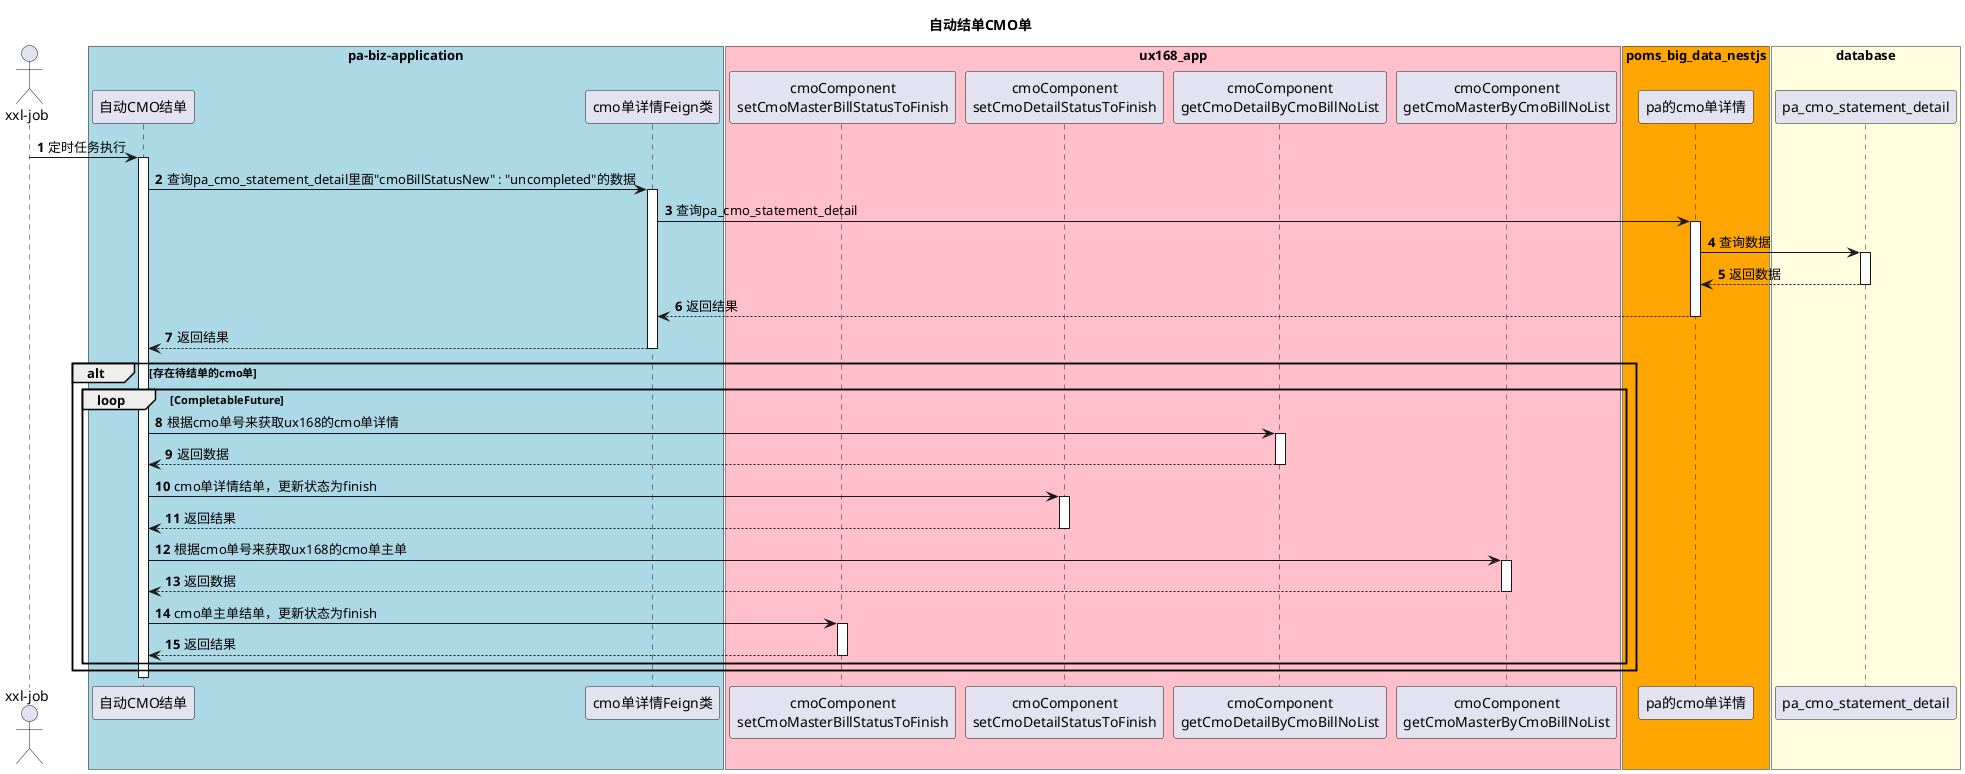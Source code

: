 @startuml
title 自动结单CMO单
autonumber

actor "xxl-job" as customer

box "pa-biz-application" #lightBlue

participant "自动CMO结单" as java1
participant "cmo单详情Feign类" as java2
end box

box "ux168_app" #pink
participant "cmoComponent\nsetCmoMasterBillStatusToFinish" as java4
participant "cmoComponent\nsetCmoDetailStatusToFinish" as java7
participant "cmoComponent\ngetCmoDetailByCmoBillNoList" as java5
participant "cmoComponent\ngetCmoMasterByCmoBillNoList" as java6
end box

box "poms_big_data_nestjs" #orange
participant "pa的cmo单详情" as node1
end box

box "database" #lightYellow
participant "pa_cmo_statement_detail" as db
end box

customer -> java1 : 定时任务执行
activate java1
java1 -> java2 : 查询pa_cmo_statement_detail里面"cmoBillStatusNew" : "uncompleted"的数据
activate java2
java2 -> node1 : 查询pa_cmo_statement_detail
activate node1
node1 -> db : 查询数据
activate db
db --> node1 : 返回数据
deactivate db
node1 --> java2 : 返回结果
deactivate node1
java2 --> java1 : 返回结果
deactivate java2

alt 存在待结单的cmo单
Loop CompletableFuture
java1 -> java5 : 根据cmo单号来获取ux168的cmo单详情
activate java5
java5 --> java1 : 返回数据
deactivate java5
java1 -> java7 : cmo单详情结单，更新状态为finish
activate java7
java7 --> java1 : 返回结果
deactivate java7


java1 -> java6 : 根据cmo单号来获取ux168的cmo单主单
activate java6
java6 --> java1 : 返回数据
deactivate java6
java1 -> java4 : cmo单主单结单，更新状态为finish
activate java4
java4 --> java1 : 返回结果
deactivate java4

end


end
deactivate java1



@enduml